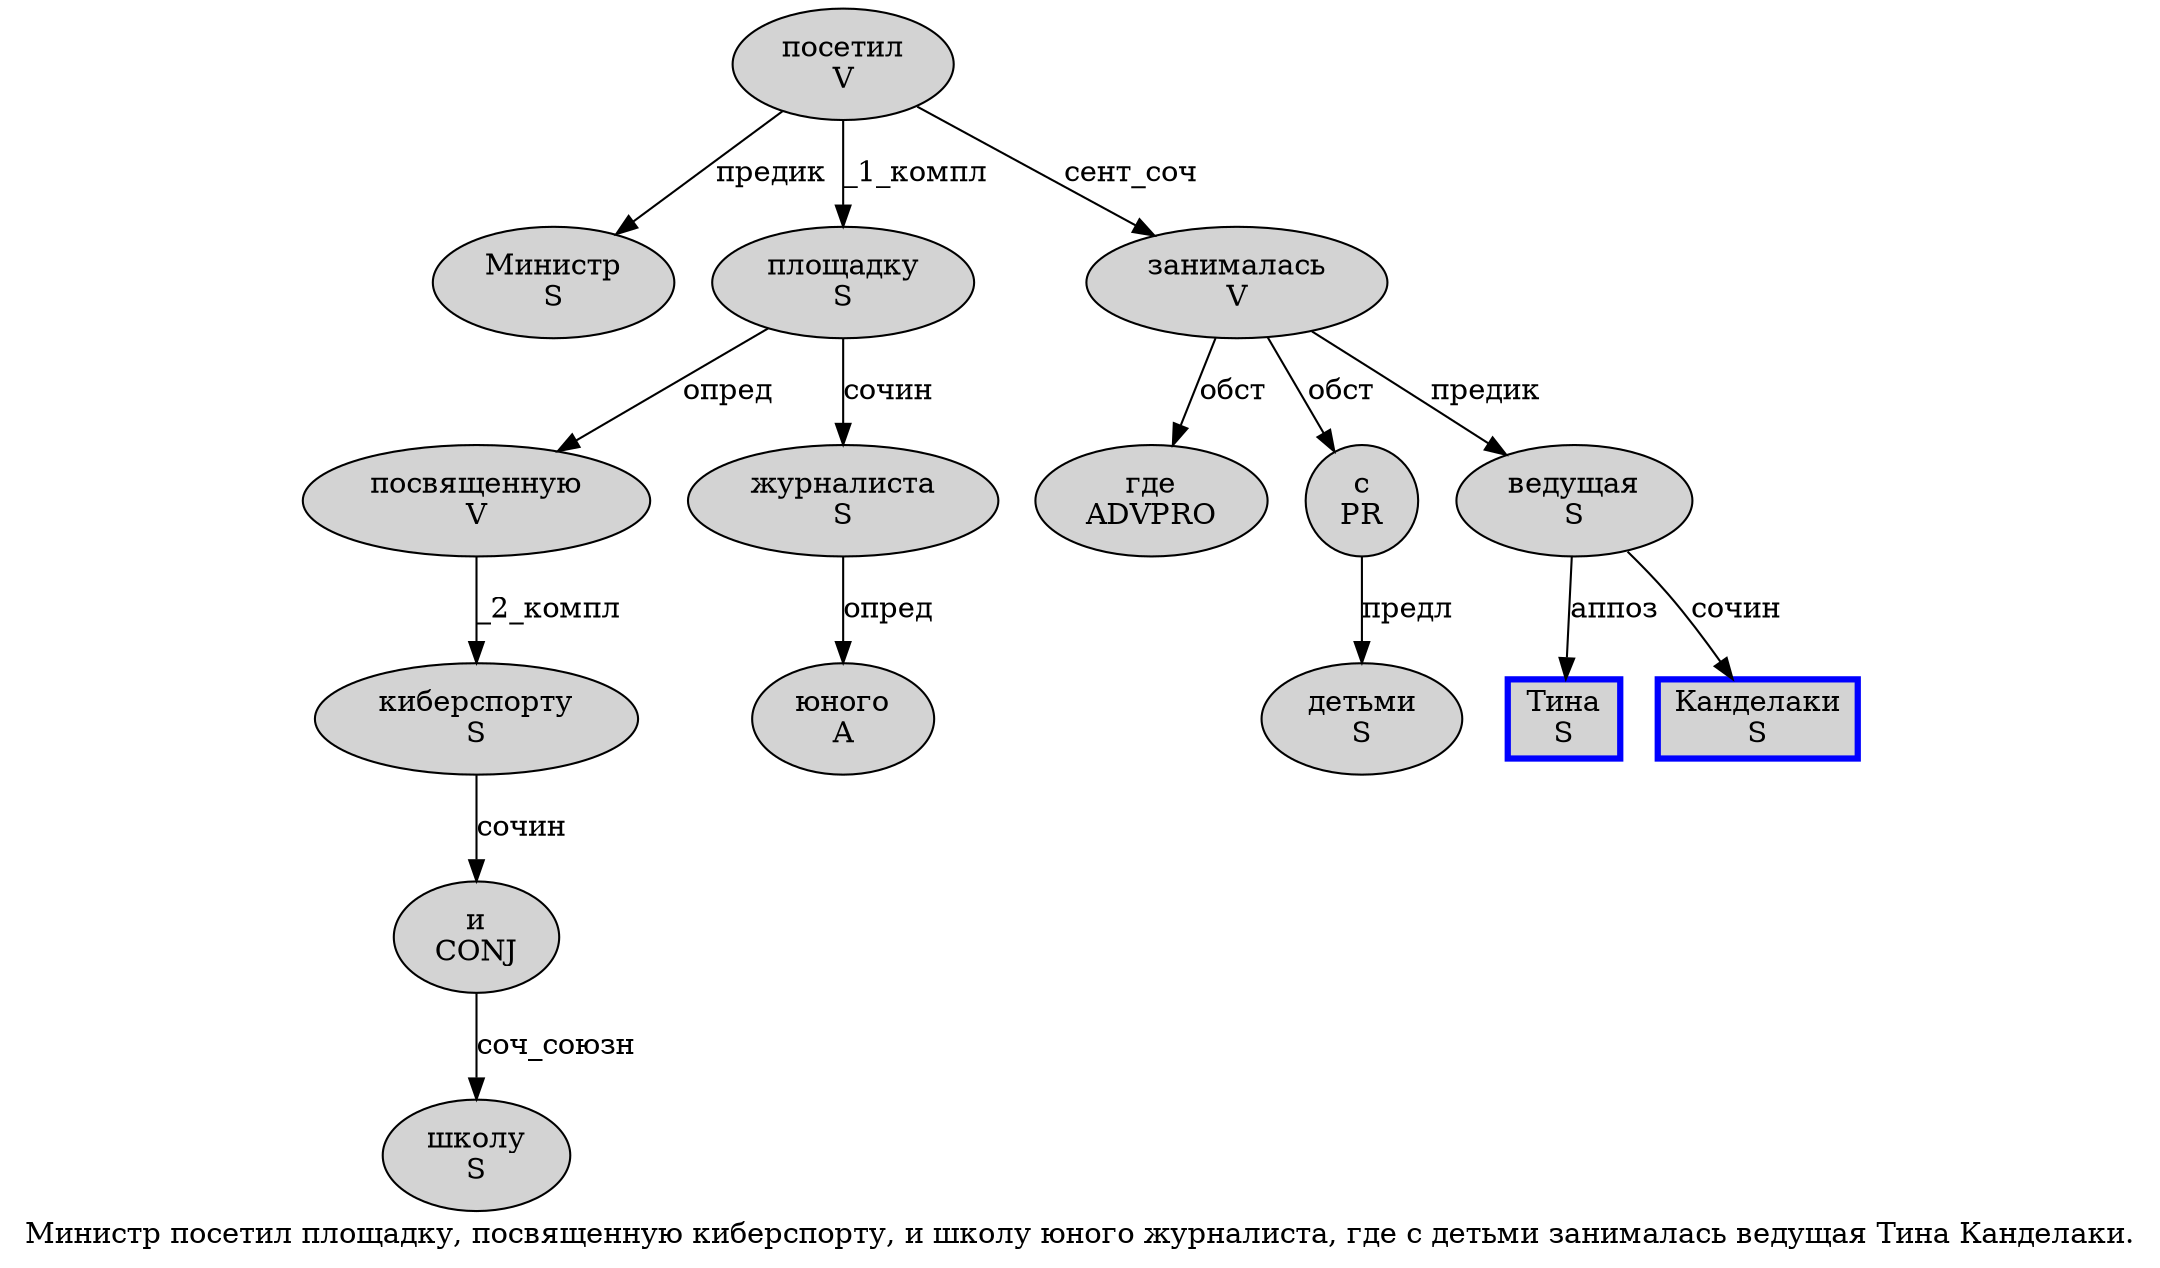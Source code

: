 digraph SENTENCE_649 {
	graph [label="Министр посетил площадку, посвященную киберспорту, и школу юного журналиста, где с детьми занималась ведущая Тина Канделаки."]
	node [style=filled]
		0 [label="Министр
S" color="" fillcolor=lightgray penwidth=1 shape=ellipse]
		1 [label="посетил
V" color="" fillcolor=lightgray penwidth=1 shape=ellipse]
		2 [label="площадку
S" color="" fillcolor=lightgray penwidth=1 shape=ellipse]
		4 [label="посвященную
V" color="" fillcolor=lightgray penwidth=1 shape=ellipse]
		5 [label="киберспорту
S" color="" fillcolor=lightgray penwidth=1 shape=ellipse]
		7 [label="и
CONJ" color="" fillcolor=lightgray penwidth=1 shape=ellipse]
		8 [label="школу
S" color="" fillcolor=lightgray penwidth=1 shape=ellipse]
		9 [label="юного
A" color="" fillcolor=lightgray penwidth=1 shape=ellipse]
		10 [label="журналиста
S" color="" fillcolor=lightgray penwidth=1 shape=ellipse]
		12 [label="где
ADVPRO" color="" fillcolor=lightgray penwidth=1 shape=ellipse]
		13 [label="с
PR" color="" fillcolor=lightgray penwidth=1 shape=ellipse]
		14 [label="детьми
S" color="" fillcolor=lightgray penwidth=1 shape=ellipse]
		15 [label="занималась
V" color="" fillcolor=lightgray penwidth=1 shape=ellipse]
		16 [label="ведущая
S" color="" fillcolor=lightgray penwidth=1 shape=ellipse]
		17 [label="Тина
S" color=blue fillcolor=lightgray penwidth=3 shape=box]
		18 [label="Канделаки
S" color=blue fillcolor=lightgray penwidth=3 shape=box]
			1 -> 0 [label="предик"]
			1 -> 2 [label="_1_компл"]
			1 -> 15 [label="сент_соч"]
			13 -> 14 [label="предл"]
			7 -> 8 [label="соч_союзн"]
			15 -> 12 [label="обст"]
			15 -> 13 [label="обст"]
			15 -> 16 [label="предик"]
			2 -> 4 [label="опред"]
			2 -> 10 [label="сочин"]
			5 -> 7 [label="сочин"]
			10 -> 9 [label="опред"]
			16 -> 17 [label="аппоз"]
			16 -> 18 [label="сочин"]
			4 -> 5 [label="_2_компл"]
}
